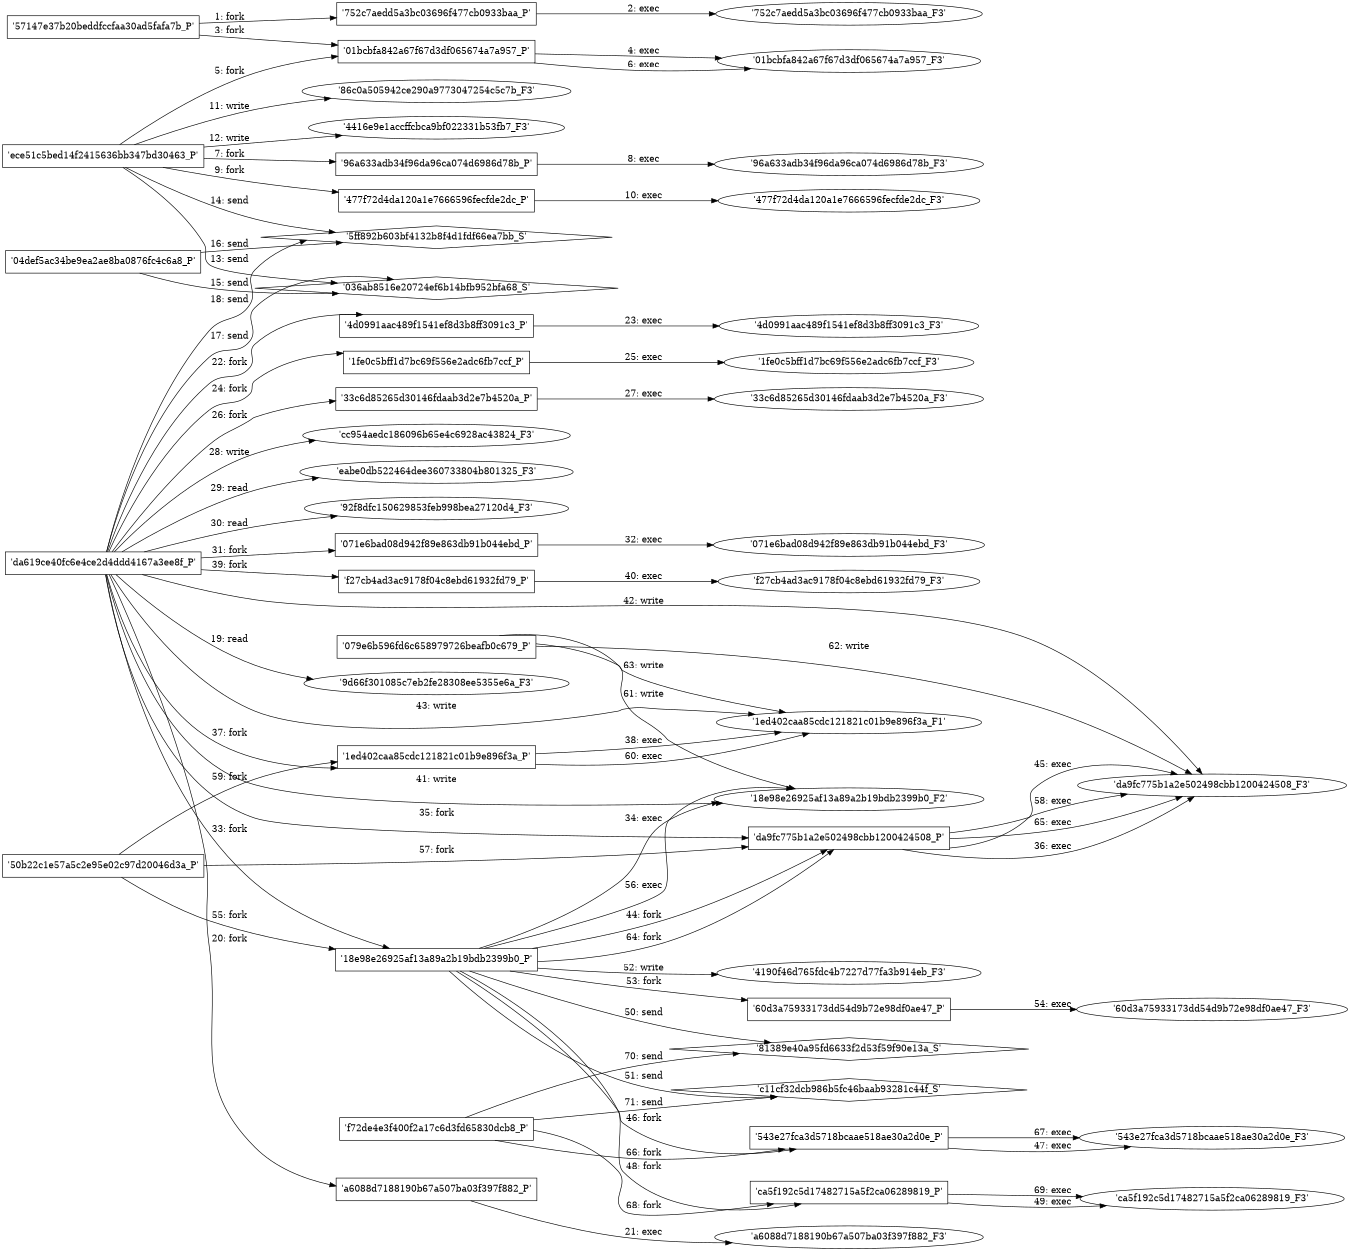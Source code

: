 digraph "D:\Learning\Paper\apt\基于CTI的攻击预警\Dataset\攻击图\ASGfromALLCTI\New Trojan used in high level financial attacks.dot" {
rankdir="LR"
size="9"
fixedsize="false"
splines="true"
nodesep=0.3
ranksep=0
fontsize=10
overlap="scalexy"
engine= "neato"
	"'57147e37b20beddfccfaa30ad5fafa7b_P'" [node_type=Process shape=box]
	"'752c7aedd5a3bc03696f477cb0933baa_P'" [node_type=Process shape=box]
	"'57147e37b20beddfccfaa30ad5fafa7b_P'" -> "'752c7aedd5a3bc03696f477cb0933baa_P'" [label="1: fork"]
	"'752c7aedd5a3bc03696f477cb0933baa_P'" [node_type=Process shape=box]
	"'752c7aedd5a3bc03696f477cb0933baa_F3'" [node_type=File shape=ellipse]
	"'752c7aedd5a3bc03696f477cb0933baa_P'" -> "'752c7aedd5a3bc03696f477cb0933baa_F3'" [label="2: exec"]
	"'57147e37b20beddfccfaa30ad5fafa7b_P'" [node_type=Process shape=box]
	"'01bcbfa842a67f67d3df065674a7a957_P'" [node_type=Process shape=box]
	"'57147e37b20beddfccfaa30ad5fafa7b_P'" -> "'01bcbfa842a67f67d3df065674a7a957_P'" [label="3: fork"]
	"'01bcbfa842a67f67d3df065674a7a957_P'" [node_type=Process shape=box]
	"'01bcbfa842a67f67d3df065674a7a957_F3'" [node_type=File shape=ellipse]
	"'01bcbfa842a67f67d3df065674a7a957_P'" -> "'01bcbfa842a67f67d3df065674a7a957_F3'" [label="4: exec"]
	"'ece51c5bed14f2415636bb347bd30463_P'" [node_type=Process shape=box]
	"'01bcbfa842a67f67d3df065674a7a957_P'" [node_type=Process shape=box]
	"'ece51c5bed14f2415636bb347bd30463_P'" -> "'01bcbfa842a67f67d3df065674a7a957_P'" [label="5: fork"]
	"'01bcbfa842a67f67d3df065674a7a957_P'" [node_type=Process shape=box]
	"'01bcbfa842a67f67d3df065674a7a957_F3'" [node_type=File shape=ellipse]
	"'01bcbfa842a67f67d3df065674a7a957_P'" -> "'01bcbfa842a67f67d3df065674a7a957_F3'" [label="6: exec"]
	"'ece51c5bed14f2415636bb347bd30463_P'" [node_type=Process shape=box]
	"'96a633adb34f96da96ca074d6986d78b_P'" [node_type=Process shape=box]
	"'ece51c5bed14f2415636bb347bd30463_P'" -> "'96a633adb34f96da96ca074d6986d78b_P'" [label="7: fork"]
	"'96a633adb34f96da96ca074d6986d78b_P'" [node_type=Process shape=box]
	"'96a633adb34f96da96ca074d6986d78b_F3'" [node_type=File shape=ellipse]
	"'96a633adb34f96da96ca074d6986d78b_P'" -> "'96a633adb34f96da96ca074d6986d78b_F3'" [label="8: exec"]
	"'ece51c5bed14f2415636bb347bd30463_P'" [node_type=Process shape=box]
	"'477f72d4da120a1e7666596fecfde2dc_P'" [node_type=Process shape=box]
	"'ece51c5bed14f2415636bb347bd30463_P'" -> "'477f72d4da120a1e7666596fecfde2dc_P'" [label="9: fork"]
	"'477f72d4da120a1e7666596fecfde2dc_P'" [node_type=Process shape=box]
	"'477f72d4da120a1e7666596fecfde2dc_F3'" [node_type=File shape=ellipse]
	"'477f72d4da120a1e7666596fecfde2dc_P'" -> "'477f72d4da120a1e7666596fecfde2dc_F3'" [label="10: exec"]
	"'86c0a505942ce290a9773047254c5c7b_F3'" [node_type=file shape=ellipse]
	"'ece51c5bed14f2415636bb347bd30463_P'" [node_type=Process shape=box]
	"'ece51c5bed14f2415636bb347bd30463_P'" -> "'86c0a505942ce290a9773047254c5c7b_F3'" [label="11: write"]
	"'4416e9e1accffcbca9bf022331b53fb7_F3'" [node_type=file shape=ellipse]
	"'ece51c5bed14f2415636bb347bd30463_P'" [node_type=Process shape=box]
	"'ece51c5bed14f2415636bb347bd30463_P'" -> "'4416e9e1accffcbca9bf022331b53fb7_F3'" [label="12: write"]
	"'036ab8516e20724ef6b14bfb952bfa68_S'" [node_type=Socket shape=diamond]
	"'ece51c5bed14f2415636bb347bd30463_P'" [node_type=Process shape=box]
	"'ece51c5bed14f2415636bb347bd30463_P'" -> "'036ab8516e20724ef6b14bfb952bfa68_S'" [label="13: send"]
	"'5ff892b603bf4132b8f4d1fdf66ea7bb_S'" [node_type=Socket shape=diamond]
	"'ece51c5bed14f2415636bb347bd30463_P'" [node_type=Process shape=box]
	"'ece51c5bed14f2415636bb347bd30463_P'" -> "'5ff892b603bf4132b8f4d1fdf66ea7bb_S'" [label="14: send"]
	"'036ab8516e20724ef6b14bfb952bfa68_S'" [node_type=Socket shape=diamond]
	"'04def5ac34be9ea2ae8ba0876fc4c6a8_P'" [node_type=Process shape=box]
	"'04def5ac34be9ea2ae8ba0876fc4c6a8_P'" -> "'036ab8516e20724ef6b14bfb952bfa68_S'" [label="15: send"]
	"'5ff892b603bf4132b8f4d1fdf66ea7bb_S'" [node_type=Socket shape=diamond]
	"'04def5ac34be9ea2ae8ba0876fc4c6a8_P'" [node_type=Process shape=box]
	"'04def5ac34be9ea2ae8ba0876fc4c6a8_P'" -> "'5ff892b603bf4132b8f4d1fdf66ea7bb_S'" [label="16: send"]
	"'036ab8516e20724ef6b14bfb952bfa68_S'" [node_type=Socket shape=diamond]
	"'da619ce40fc6e4ce2d4ddd4167a3ee8f_P'" [node_type=Process shape=box]
	"'da619ce40fc6e4ce2d4ddd4167a3ee8f_P'" -> "'036ab8516e20724ef6b14bfb952bfa68_S'" [label="17: send"]
	"'5ff892b603bf4132b8f4d1fdf66ea7bb_S'" [node_type=Socket shape=diamond]
	"'da619ce40fc6e4ce2d4ddd4167a3ee8f_P'" [node_type=Process shape=box]
	"'da619ce40fc6e4ce2d4ddd4167a3ee8f_P'" -> "'5ff892b603bf4132b8f4d1fdf66ea7bb_S'" [label="18: send"]
	"'9d66f301085c7eb2fe28308ee5355e6a_F3'" [node_type=file shape=ellipse]
	"'da619ce40fc6e4ce2d4ddd4167a3ee8f_P'" [node_type=Process shape=box]
	"'da619ce40fc6e4ce2d4ddd4167a3ee8f_P'" -> "'9d66f301085c7eb2fe28308ee5355e6a_F3'" [label="19: read"]
	"'da619ce40fc6e4ce2d4ddd4167a3ee8f_P'" [node_type=Process shape=box]
	"'a6088d7188190b67a507ba03f397f882_P'" [node_type=Process shape=box]
	"'da619ce40fc6e4ce2d4ddd4167a3ee8f_P'" -> "'a6088d7188190b67a507ba03f397f882_P'" [label="20: fork"]
	"'a6088d7188190b67a507ba03f397f882_P'" [node_type=Process shape=box]
	"'a6088d7188190b67a507ba03f397f882_F3'" [node_type=File shape=ellipse]
	"'a6088d7188190b67a507ba03f397f882_P'" -> "'a6088d7188190b67a507ba03f397f882_F3'" [label="21: exec"]
	"'da619ce40fc6e4ce2d4ddd4167a3ee8f_P'" [node_type=Process shape=box]
	"'4d0991aac489f1541ef8d3b8ff3091c3_P'" [node_type=Process shape=box]
	"'da619ce40fc6e4ce2d4ddd4167a3ee8f_P'" -> "'4d0991aac489f1541ef8d3b8ff3091c3_P'" [label="22: fork"]
	"'4d0991aac489f1541ef8d3b8ff3091c3_P'" [node_type=Process shape=box]
	"'4d0991aac489f1541ef8d3b8ff3091c3_F3'" [node_type=File shape=ellipse]
	"'4d0991aac489f1541ef8d3b8ff3091c3_P'" -> "'4d0991aac489f1541ef8d3b8ff3091c3_F3'" [label="23: exec"]
	"'da619ce40fc6e4ce2d4ddd4167a3ee8f_P'" [node_type=Process shape=box]
	"'1fe0c5bff1d7bc69f556e2adc6fb7ccf_P'" [node_type=Process shape=box]
	"'da619ce40fc6e4ce2d4ddd4167a3ee8f_P'" -> "'1fe0c5bff1d7bc69f556e2adc6fb7ccf_P'" [label="24: fork"]
	"'1fe0c5bff1d7bc69f556e2adc6fb7ccf_P'" [node_type=Process shape=box]
	"'1fe0c5bff1d7bc69f556e2adc6fb7ccf_F3'" [node_type=File shape=ellipse]
	"'1fe0c5bff1d7bc69f556e2adc6fb7ccf_P'" -> "'1fe0c5bff1d7bc69f556e2adc6fb7ccf_F3'" [label="25: exec"]
	"'da619ce40fc6e4ce2d4ddd4167a3ee8f_P'" [node_type=Process shape=box]
	"'33c6d85265d30146fdaab3d2e7b4520a_P'" [node_type=Process shape=box]
	"'da619ce40fc6e4ce2d4ddd4167a3ee8f_P'" -> "'33c6d85265d30146fdaab3d2e7b4520a_P'" [label="26: fork"]
	"'33c6d85265d30146fdaab3d2e7b4520a_P'" [node_type=Process shape=box]
	"'33c6d85265d30146fdaab3d2e7b4520a_F3'" [node_type=File shape=ellipse]
	"'33c6d85265d30146fdaab3d2e7b4520a_P'" -> "'33c6d85265d30146fdaab3d2e7b4520a_F3'" [label="27: exec"]
	"'cc954aedc186096b65e4c6928ac43824_F3'" [node_type=file shape=ellipse]
	"'da619ce40fc6e4ce2d4ddd4167a3ee8f_P'" [node_type=Process shape=box]
	"'da619ce40fc6e4ce2d4ddd4167a3ee8f_P'" -> "'cc954aedc186096b65e4c6928ac43824_F3'" [label="28: write"]
	"'eabe0db522464dee360733804b801325_F3'" [node_type=file shape=ellipse]
	"'da619ce40fc6e4ce2d4ddd4167a3ee8f_P'" [node_type=Process shape=box]
	"'da619ce40fc6e4ce2d4ddd4167a3ee8f_P'" -> "'eabe0db522464dee360733804b801325_F3'" [label="29: read"]
	"'92f8dfc150629853feb998bea27120d4_F3'" [node_type=file shape=ellipse]
	"'da619ce40fc6e4ce2d4ddd4167a3ee8f_P'" [node_type=Process shape=box]
	"'da619ce40fc6e4ce2d4ddd4167a3ee8f_P'" -> "'92f8dfc150629853feb998bea27120d4_F3'" [label="30: read"]
	"'da619ce40fc6e4ce2d4ddd4167a3ee8f_P'" [node_type=Process shape=box]
	"'071e6bad08d942f89e863db91b044ebd_P'" [node_type=Process shape=box]
	"'da619ce40fc6e4ce2d4ddd4167a3ee8f_P'" -> "'071e6bad08d942f89e863db91b044ebd_P'" [label="31: fork"]
	"'071e6bad08d942f89e863db91b044ebd_P'" [node_type=Process shape=box]
	"'071e6bad08d942f89e863db91b044ebd_F3'" [node_type=File shape=ellipse]
	"'071e6bad08d942f89e863db91b044ebd_P'" -> "'071e6bad08d942f89e863db91b044ebd_F3'" [label="32: exec"]
	"'da619ce40fc6e4ce2d4ddd4167a3ee8f_P'" [node_type=Process shape=box]
	"'18e98e26925af13a89a2b19bdb2399b0_P'" [node_type=Process shape=box]
	"'da619ce40fc6e4ce2d4ddd4167a3ee8f_P'" -> "'18e98e26925af13a89a2b19bdb2399b0_P'" [label="33: fork"]
	"'18e98e26925af13a89a2b19bdb2399b0_P'" [node_type=Process shape=box]
	"'18e98e26925af13a89a2b19bdb2399b0_F2'" [node_type=File shape=ellipse]
	"'18e98e26925af13a89a2b19bdb2399b0_P'" -> "'18e98e26925af13a89a2b19bdb2399b0_F2'" [label="34: exec"]
	"'da619ce40fc6e4ce2d4ddd4167a3ee8f_P'" [node_type=Process shape=box]
	"'da9fc775b1a2e502498cbb1200424508_P'" [node_type=Process shape=box]
	"'da619ce40fc6e4ce2d4ddd4167a3ee8f_P'" -> "'da9fc775b1a2e502498cbb1200424508_P'" [label="35: fork"]
	"'da9fc775b1a2e502498cbb1200424508_P'" [node_type=Process shape=box]
	"'da9fc775b1a2e502498cbb1200424508_F3'" [node_type=File shape=ellipse]
	"'da9fc775b1a2e502498cbb1200424508_P'" -> "'da9fc775b1a2e502498cbb1200424508_F3'" [label="36: exec"]
	"'da619ce40fc6e4ce2d4ddd4167a3ee8f_P'" [node_type=Process shape=box]
	"'1ed402caa85cdc121821c01b9e896f3a_P'" [node_type=Process shape=box]
	"'da619ce40fc6e4ce2d4ddd4167a3ee8f_P'" -> "'1ed402caa85cdc121821c01b9e896f3a_P'" [label="37: fork"]
	"'1ed402caa85cdc121821c01b9e896f3a_P'" [node_type=Process shape=box]
	"'1ed402caa85cdc121821c01b9e896f3a_F1'" [node_type=File shape=ellipse]
	"'1ed402caa85cdc121821c01b9e896f3a_P'" -> "'1ed402caa85cdc121821c01b9e896f3a_F1'" [label="38: exec"]
	"'da619ce40fc6e4ce2d4ddd4167a3ee8f_P'" [node_type=Process shape=box]
	"'f27cb4ad3ac9178f04c8ebd61932fd79_P'" [node_type=Process shape=box]
	"'da619ce40fc6e4ce2d4ddd4167a3ee8f_P'" -> "'f27cb4ad3ac9178f04c8ebd61932fd79_P'" [label="39: fork"]
	"'f27cb4ad3ac9178f04c8ebd61932fd79_P'" [node_type=Process shape=box]
	"'f27cb4ad3ac9178f04c8ebd61932fd79_F3'" [node_type=File shape=ellipse]
	"'f27cb4ad3ac9178f04c8ebd61932fd79_P'" -> "'f27cb4ad3ac9178f04c8ebd61932fd79_F3'" [label="40: exec"]
	"'18e98e26925af13a89a2b19bdb2399b0_F2'" [node_type=file shape=ellipse]
	"'da619ce40fc6e4ce2d4ddd4167a3ee8f_P'" [node_type=Process shape=box]
	"'da619ce40fc6e4ce2d4ddd4167a3ee8f_P'" -> "'18e98e26925af13a89a2b19bdb2399b0_F2'" [label="41: write"]
	"'da9fc775b1a2e502498cbb1200424508_F3'" [node_type=file shape=ellipse]
	"'da619ce40fc6e4ce2d4ddd4167a3ee8f_P'" [node_type=Process shape=box]
	"'da619ce40fc6e4ce2d4ddd4167a3ee8f_P'" -> "'da9fc775b1a2e502498cbb1200424508_F3'" [label="42: write"]
	"'1ed402caa85cdc121821c01b9e896f3a_F1'" [node_type=file shape=ellipse]
	"'da619ce40fc6e4ce2d4ddd4167a3ee8f_P'" [node_type=Process shape=box]
	"'da619ce40fc6e4ce2d4ddd4167a3ee8f_P'" -> "'1ed402caa85cdc121821c01b9e896f3a_F1'" [label="43: write"]
	"'18e98e26925af13a89a2b19bdb2399b0_P'" [node_type=Process shape=box]
	"'da9fc775b1a2e502498cbb1200424508_P'" [node_type=Process shape=box]
	"'18e98e26925af13a89a2b19bdb2399b0_P'" -> "'da9fc775b1a2e502498cbb1200424508_P'" [label="44: fork"]
	"'da9fc775b1a2e502498cbb1200424508_P'" [node_type=Process shape=box]
	"'da9fc775b1a2e502498cbb1200424508_F3'" [node_type=File shape=ellipse]
	"'da9fc775b1a2e502498cbb1200424508_P'" -> "'da9fc775b1a2e502498cbb1200424508_F3'" [label="45: exec"]
	"'18e98e26925af13a89a2b19bdb2399b0_P'" [node_type=Process shape=box]
	"'543e27fca3d5718bcaae518ae30a2d0e_P'" [node_type=Process shape=box]
	"'18e98e26925af13a89a2b19bdb2399b0_P'" -> "'543e27fca3d5718bcaae518ae30a2d0e_P'" [label="46: fork"]
	"'543e27fca3d5718bcaae518ae30a2d0e_P'" [node_type=Process shape=box]
	"'543e27fca3d5718bcaae518ae30a2d0e_F3'" [node_type=File shape=ellipse]
	"'543e27fca3d5718bcaae518ae30a2d0e_P'" -> "'543e27fca3d5718bcaae518ae30a2d0e_F3'" [label="47: exec"]
	"'18e98e26925af13a89a2b19bdb2399b0_P'" [node_type=Process shape=box]
	"'ca5f192c5d17482715a5f2ca06289819_P'" [node_type=Process shape=box]
	"'18e98e26925af13a89a2b19bdb2399b0_P'" -> "'ca5f192c5d17482715a5f2ca06289819_P'" [label="48: fork"]
	"'ca5f192c5d17482715a5f2ca06289819_P'" [node_type=Process shape=box]
	"'ca5f192c5d17482715a5f2ca06289819_F3'" [node_type=File shape=ellipse]
	"'ca5f192c5d17482715a5f2ca06289819_P'" -> "'ca5f192c5d17482715a5f2ca06289819_F3'" [label="49: exec"]
	"'81389e40a95fd6633f2d53f59f90e13a_S'" [node_type=Socket shape=diamond]
	"'18e98e26925af13a89a2b19bdb2399b0_P'" [node_type=Process shape=box]
	"'18e98e26925af13a89a2b19bdb2399b0_P'" -> "'81389e40a95fd6633f2d53f59f90e13a_S'" [label="50: send"]
	"'c11cf32dcb986b5fc46baab93281c44f_S'" [node_type=Socket shape=diamond]
	"'18e98e26925af13a89a2b19bdb2399b0_P'" [node_type=Process shape=box]
	"'18e98e26925af13a89a2b19bdb2399b0_P'" -> "'c11cf32dcb986b5fc46baab93281c44f_S'" [label="51: send"]
	"'4190f46d765fdc4b7227d77fa3b914eb_F3'" [node_type=file shape=ellipse]
	"'18e98e26925af13a89a2b19bdb2399b0_P'" [node_type=Process shape=box]
	"'18e98e26925af13a89a2b19bdb2399b0_P'" -> "'4190f46d765fdc4b7227d77fa3b914eb_F3'" [label="52: write"]
	"'18e98e26925af13a89a2b19bdb2399b0_P'" [node_type=Process shape=box]
	"'60d3a75933173dd54d9b72e98df0ae47_P'" [node_type=Process shape=box]
	"'18e98e26925af13a89a2b19bdb2399b0_P'" -> "'60d3a75933173dd54d9b72e98df0ae47_P'" [label="53: fork"]
	"'60d3a75933173dd54d9b72e98df0ae47_P'" [node_type=Process shape=box]
	"'60d3a75933173dd54d9b72e98df0ae47_F3'" [node_type=File shape=ellipse]
	"'60d3a75933173dd54d9b72e98df0ae47_P'" -> "'60d3a75933173dd54d9b72e98df0ae47_F3'" [label="54: exec"]
	"'50b22c1e57a5c2e95e02c97d20046d3a_P'" [node_type=Process shape=box]
	"'18e98e26925af13a89a2b19bdb2399b0_P'" [node_type=Process shape=box]
	"'50b22c1e57a5c2e95e02c97d20046d3a_P'" -> "'18e98e26925af13a89a2b19bdb2399b0_P'" [label="55: fork"]
	"'18e98e26925af13a89a2b19bdb2399b0_P'" [node_type=Process shape=box]
	"'18e98e26925af13a89a2b19bdb2399b0_F2'" [node_type=File shape=ellipse]
	"'18e98e26925af13a89a2b19bdb2399b0_P'" -> "'18e98e26925af13a89a2b19bdb2399b0_F2'" [label="56: exec"]
	"'50b22c1e57a5c2e95e02c97d20046d3a_P'" [node_type=Process shape=box]
	"'da9fc775b1a2e502498cbb1200424508_P'" [node_type=Process shape=box]
	"'50b22c1e57a5c2e95e02c97d20046d3a_P'" -> "'da9fc775b1a2e502498cbb1200424508_P'" [label="57: fork"]
	"'da9fc775b1a2e502498cbb1200424508_P'" [node_type=Process shape=box]
	"'da9fc775b1a2e502498cbb1200424508_F3'" [node_type=File shape=ellipse]
	"'da9fc775b1a2e502498cbb1200424508_P'" -> "'da9fc775b1a2e502498cbb1200424508_F3'" [label="58: exec"]
	"'50b22c1e57a5c2e95e02c97d20046d3a_P'" [node_type=Process shape=box]
	"'1ed402caa85cdc121821c01b9e896f3a_P'" [node_type=Process shape=box]
	"'50b22c1e57a5c2e95e02c97d20046d3a_P'" -> "'1ed402caa85cdc121821c01b9e896f3a_P'" [label="59: fork"]
	"'1ed402caa85cdc121821c01b9e896f3a_P'" [node_type=Process shape=box]
	"'1ed402caa85cdc121821c01b9e896f3a_F1'" [node_type=File shape=ellipse]
	"'1ed402caa85cdc121821c01b9e896f3a_P'" -> "'1ed402caa85cdc121821c01b9e896f3a_F1'" [label="60: exec"]
	"'18e98e26925af13a89a2b19bdb2399b0_F2'" [node_type=file shape=ellipse]
	"'079e6b596fd6c658979726beafb0c679_P'" [node_type=Process shape=box]
	"'079e6b596fd6c658979726beafb0c679_P'" -> "'18e98e26925af13a89a2b19bdb2399b0_F2'" [label="61: write"]
	"'da9fc775b1a2e502498cbb1200424508_F3'" [node_type=file shape=ellipse]
	"'079e6b596fd6c658979726beafb0c679_P'" [node_type=Process shape=box]
	"'079e6b596fd6c658979726beafb0c679_P'" -> "'da9fc775b1a2e502498cbb1200424508_F3'" [label="62: write"]
	"'1ed402caa85cdc121821c01b9e896f3a_F1'" [node_type=file shape=ellipse]
	"'079e6b596fd6c658979726beafb0c679_P'" [node_type=Process shape=box]
	"'079e6b596fd6c658979726beafb0c679_P'" -> "'1ed402caa85cdc121821c01b9e896f3a_F1'" [label="63: write"]
	"'18e98e26925af13a89a2b19bdb2399b0_P'" [node_type=Process shape=box]
	"'da9fc775b1a2e502498cbb1200424508_P'" [node_type=Process shape=box]
	"'18e98e26925af13a89a2b19bdb2399b0_P'" -> "'da9fc775b1a2e502498cbb1200424508_P'" [label="64: fork"]
	"'da9fc775b1a2e502498cbb1200424508_P'" [node_type=Process shape=box]
	"'da9fc775b1a2e502498cbb1200424508_F3'" [node_type=File shape=ellipse]
	"'da9fc775b1a2e502498cbb1200424508_P'" -> "'da9fc775b1a2e502498cbb1200424508_F3'" [label="65: exec"]
	"'f72de4e3f400f2a17c6d3fd65830dcb8_P'" [node_type=Process shape=box]
	"'543e27fca3d5718bcaae518ae30a2d0e_P'" [node_type=Process shape=box]
	"'f72de4e3f400f2a17c6d3fd65830dcb8_P'" -> "'543e27fca3d5718bcaae518ae30a2d0e_P'" [label="66: fork"]
	"'543e27fca3d5718bcaae518ae30a2d0e_P'" [node_type=Process shape=box]
	"'543e27fca3d5718bcaae518ae30a2d0e_F3'" [node_type=File shape=ellipse]
	"'543e27fca3d5718bcaae518ae30a2d0e_P'" -> "'543e27fca3d5718bcaae518ae30a2d0e_F3'" [label="67: exec"]
	"'f72de4e3f400f2a17c6d3fd65830dcb8_P'" [node_type=Process shape=box]
	"'ca5f192c5d17482715a5f2ca06289819_P'" [node_type=Process shape=box]
	"'f72de4e3f400f2a17c6d3fd65830dcb8_P'" -> "'ca5f192c5d17482715a5f2ca06289819_P'" [label="68: fork"]
	"'ca5f192c5d17482715a5f2ca06289819_P'" [node_type=Process shape=box]
	"'ca5f192c5d17482715a5f2ca06289819_F3'" [node_type=File shape=ellipse]
	"'ca5f192c5d17482715a5f2ca06289819_P'" -> "'ca5f192c5d17482715a5f2ca06289819_F3'" [label="69: exec"]
	"'81389e40a95fd6633f2d53f59f90e13a_S'" [node_type=Socket shape=diamond]
	"'f72de4e3f400f2a17c6d3fd65830dcb8_P'" [node_type=Process shape=box]
	"'f72de4e3f400f2a17c6d3fd65830dcb8_P'" -> "'81389e40a95fd6633f2d53f59f90e13a_S'" [label="70: send"]
	"'c11cf32dcb986b5fc46baab93281c44f_S'" [node_type=Socket shape=diamond]
	"'f72de4e3f400f2a17c6d3fd65830dcb8_P'" [node_type=Process shape=box]
	"'f72de4e3f400f2a17c6d3fd65830dcb8_P'" -> "'c11cf32dcb986b5fc46baab93281c44f_S'" [label="71: send"]
}
